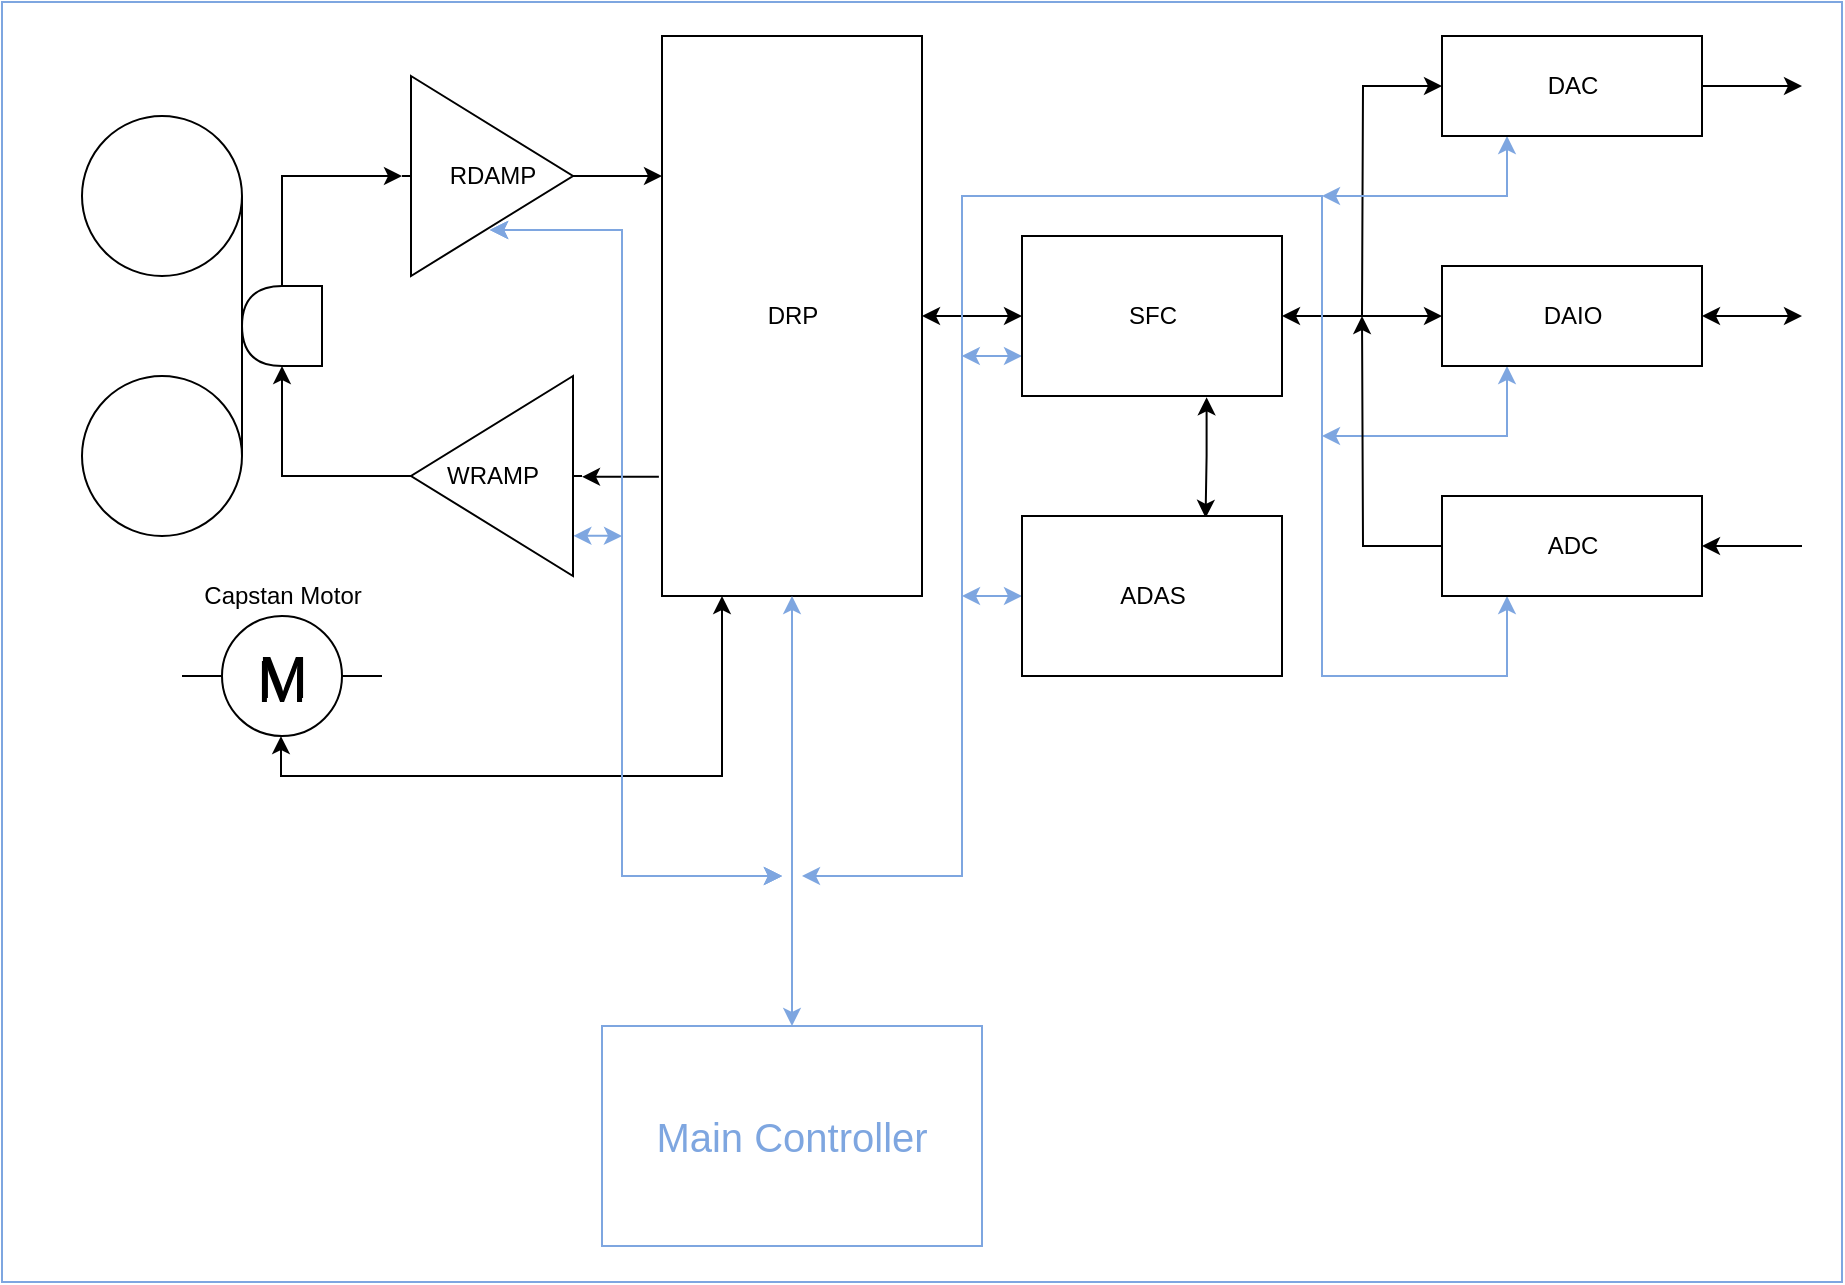 <mxfile version="10.7.7" type="device"><diagram id="CBPz1LloR7w-iBhBXavJ" name="Page-1"><mxGraphModel dx="1633" dy="853" grid="1" gridSize="10" guides="1" tooltips="1" connect="1" arrows="1" fold="1" page="1" pageScale="1" pageWidth="1600" pageHeight="900" math="0" shadow="0"><root><mxCell id="0"/><mxCell id="1" parent="0"/><mxCell id="yKf8ApzUz11B8quK3NG0-1" value="" style="rounded=0;whiteSpace=wrap;html=1;strokeColor=#7EA6E0;fontColor=#000000;" vertex="1" parent="1"><mxGeometry x="340" y="130" width="920" height="640" as="geometry"/></mxCell><mxCell id="5pKMJaGkMpGWBWgGmjNm-1" value="" style="shape=tapeData;whiteSpace=wrap;html=1;perimeter=ellipsePerimeter;rotation=-90;" parent="1" vertex="1"><mxGeometry x="380" y="317" width="80" height="80" as="geometry"/></mxCell><mxCell id="5pKMJaGkMpGWBWgGmjNm-2" value="" style="shape=tapeData;whiteSpace=wrap;html=1;perimeter=ellipsePerimeter;rotation=90;flipV=1;" parent="1" vertex="1"><mxGeometry x="380" y="187" width="80" height="80" as="geometry"/></mxCell><mxCell id="5pKMJaGkMpGWBWgGmjNm-3" value="" style="endArrow=none;html=1;" parent="1" edge="1"><mxGeometry width="50" height="50" relative="1" as="geometry"><mxPoint x="460" y="317" as="sourcePoint"/><mxPoint x="460" y="267" as="targetPoint"/></mxGeometry></mxCell><mxCell id="5pKMJaGkMpGWBWgGmjNm-8" style="edgeStyle=orthogonalEdgeStyle;rounded=0;orthogonalLoop=1;jettySize=auto;html=1;exitX=0.5;exitY=1;exitDx=0;exitDy=0;entryX=0;entryY=0.5;entryDx=0;entryDy=0;entryPerimeter=0;" parent="1" source="5pKMJaGkMpGWBWgGmjNm-4" target="5pKMJaGkMpGWBWgGmjNm-5" edge="1"><mxGeometry relative="1" as="geometry"/></mxCell><mxCell id="5pKMJaGkMpGWBWgGmjNm-4" value="" style="shape=delay;whiteSpace=wrap;html=1;rotation=180;" parent="1" vertex="1"><mxGeometry x="460" y="272" width="40" height="40" as="geometry"/></mxCell><mxCell id="5pKMJaGkMpGWBWgGmjNm-12" style="edgeStyle=orthogonalEdgeStyle;rounded=0;orthogonalLoop=1;jettySize=auto;html=1;exitX=1;exitY=0.5;exitDx=0;exitDy=0;exitPerimeter=0;entryX=0;entryY=0.25;entryDx=0;entryDy=0;" parent="1" source="5pKMJaGkMpGWBWgGmjNm-5" target="5pKMJaGkMpGWBWgGmjNm-11" edge="1"><mxGeometry relative="1" as="geometry"/></mxCell><mxCell id="5pKMJaGkMpGWBWgGmjNm-58" style="edgeStyle=orthogonalEdgeStyle;rounded=0;orthogonalLoop=1;jettySize=auto;html=1;startArrow=classic;startFill=1;endArrow=classic;endFill=1;strokeColor=#7EA6E0;fontColor=#7EA6E0;exitX=0.489;exitY=0.77;exitDx=0;exitDy=0;exitPerimeter=0;" parent="1" source="5pKMJaGkMpGWBWgGmjNm-5" edge="1"><mxGeometry relative="1" as="geometry"><mxPoint x="730" y="567" as="targetPoint"/><mxPoint x="585" y="257" as="sourcePoint"/><Array as="points"><mxPoint x="650" y="244"/><mxPoint x="650" y="567"/></Array></mxGeometry></mxCell><mxCell id="5pKMJaGkMpGWBWgGmjNm-5" value="RDAMP" style="verticalLabelPosition=middle;shadow=0;dashed=0;align=center;fillColor=#ffffff;html=1;verticalAlign=middle;strokeWidth=1;shape=mxgraph.electrical.abstract.amplifier;labelPosition=center;" parent="1" vertex="1"><mxGeometry x="540" y="167" width="90" height="100" as="geometry"/></mxCell><mxCell id="5pKMJaGkMpGWBWgGmjNm-9" style="edgeStyle=orthogonalEdgeStyle;rounded=0;orthogonalLoop=1;jettySize=auto;html=1;exitX=1;exitY=0.5;exitDx=0;exitDy=0;exitPerimeter=0;entryX=0.5;entryY=0;entryDx=0;entryDy=0;" parent="1" source="5pKMJaGkMpGWBWgGmjNm-6" target="5pKMJaGkMpGWBWgGmjNm-4" edge="1"><mxGeometry relative="1" as="geometry"/></mxCell><mxCell id="5pKMJaGkMpGWBWgGmjNm-59" style="edgeStyle=orthogonalEdgeStyle;rounded=0;orthogonalLoop=1;jettySize=auto;html=1;startArrow=classic;startFill=1;endArrow=classic;endFill=1;strokeColor=#7EA6E0;fontColor=#7EA6E0;exitX=0.048;exitY=0.799;exitDx=0;exitDy=0;exitPerimeter=0;" parent="1" source="5pKMJaGkMpGWBWgGmjNm-6" edge="1"><mxGeometry relative="1" as="geometry"><mxPoint x="650" y="397" as="targetPoint"/><Array as="points"><mxPoint x="640" y="397"/></Array></mxGeometry></mxCell><mxCell id="5pKMJaGkMpGWBWgGmjNm-6" value="WRAMP&lt;br&gt;" style="verticalLabelPosition=middle;shadow=0;dashed=0;align=center;fillColor=#ffffff;html=1;verticalAlign=middle;strokeWidth=1;shape=mxgraph.electrical.abstract.amplifier;flipH=1;labelPosition=center;" parent="1" vertex="1"><mxGeometry x="540" y="317" width="90" height="100" as="geometry"/></mxCell><mxCell id="5pKMJaGkMpGWBWgGmjNm-14" style="edgeStyle=orthogonalEdgeStyle;rounded=0;orthogonalLoop=1;jettySize=auto;html=1;entryX=0;entryY=0.5;entryDx=0;entryDy=0;entryPerimeter=0;exitX=-0.012;exitY=0.787;exitDx=0;exitDy=0;exitPerimeter=0;" parent="1" source="5pKMJaGkMpGWBWgGmjNm-11" target="5pKMJaGkMpGWBWgGmjNm-6" edge="1"><mxGeometry relative="1" as="geometry"/></mxCell><mxCell id="5pKMJaGkMpGWBWgGmjNm-36" style="edgeStyle=orthogonalEdgeStyle;rounded=0;orthogonalLoop=1;jettySize=auto;html=1;startArrow=classic;startFill=1;" parent="1" source="5pKMJaGkMpGWBWgGmjNm-11" target="5pKMJaGkMpGWBWgGmjNm-15" edge="1"><mxGeometry relative="1" as="geometry"/></mxCell><mxCell id="5pKMJaGkMpGWBWgGmjNm-45" style="edgeStyle=orthogonalEdgeStyle;rounded=0;orthogonalLoop=1;jettySize=auto;html=1;startArrow=classic;startFill=1;endArrow=classic;endFill=1;entryX=0.495;entryY=1.001;entryDx=0;entryDy=0;entryPerimeter=0;" parent="1" source="5pKMJaGkMpGWBWgGmjNm-11" target="5pKMJaGkMpGWBWgGmjNm-46" edge="1"><mxGeometry relative="1" as="geometry"><mxPoint x="460" y="507" as="targetPoint"/><Array as="points"><mxPoint x="700" y="517"/><mxPoint x="479" y="517"/></Array></mxGeometry></mxCell><mxCell id="5pKMJaGkMpGWBWgGmjNm-11" value="DRP&lt;br&gt;" style="verticalLabelPosition=middle;shadow=0;dashed=0;align=center;fillColor=#ffffff;html=1;verticalAlign=middle;strokeWidth=1;shape=rect;labelPosition=center;" parent="1" vertex="1"><mxGeometry x="670" y="147" width="130" height="280" as="geometry"/></mxCell><mxCell id="5pKMJaGkMpGWBWgGmjNm-18" style="edgeStyle=orthogonalEdgeStyle;rounded=0;orthogonalLoop=1;jettySize=auto;html=1;exitX=0.71;exitY=1.008;exitDx=0;exitDy=0;entryX=0.706;entryY=0.012;entryDx=0;entryDy=0;startArrow=classic;startFill=1;entryPerimeter=0;exitPerimeter=0;" parent="1" source="5pKMJaGkMpGWBWgGmjNm-15" target="5pKMJaGkMpGWBWgGmjNm-16" edge="1"><mxGeometry relative="1" as="geometry"><Array as="points"><mxPoint x="942" y="357"/></Array></mxGeometry></mxCell><mxCell id="5pKMJaGkMpGWBWgGmjNm-37" style="edgeStyle=orthogonalEdgeStyle;rounded=0;orthogonalLoop=1;jettySize=auto;html=1;entryX=0;entryY=0.5;entryDx=0;entryDy=0;startArrow=classic;startFill=1;" parent="1" source="5pKMJaGkMpGWBWgGmjNm-15" target="5pKMJaGkMpGWBWgGmjNm-27" edge="1"><mxGeometry relative="1" as="geometry"/></mxCell><mxCell id="5pKMJaGkMpGWBWgGmjNm-61" style="edgeStyle=orthogonalEdgeStyle;rounded=0;orthogonalLoop=1;jettySize=auto;html=1;startArrow=classic;startFill=1;endArrow=classic;endFill=1;strokeColor=#7EA6E0;fontColor=#7EA6E0;exitX=0.25;exitY=1;exitDx=0;exitDy=0;" parent="1" source="5pKMJaGkMpGWBWgGmjNm-28" edge="1"><mxGeometry relative="1" as="geometry"><mxPoint x="740" y="567" as="targetPoint"/><mxPoint x="880" y="337" as="sourcePoint"/><Array as="points"><mxPoint x="1092" y="467"/><mxPoint x="1000" y="467"/><mxPoint x="1000" y="227"/><mxPoint x="820" y="227"/><mxPoint x="820" y="567"/></Array></mxGeometry></mxCell><mxCell id="5pKMJaGkMpGWBWgGmjNm-63" style="edgeStyle=orthogonalEdgeStyle;rounded=0;orthogonalLoop=1;jettySize=auto;html=1;exitX=0;exitY=0.75;exitDx=0;exitDy=0;startArrow=classic;startFill=1;endArrow=classic;endFill=1;strokeColor=#7EA6E0;fontColor=#7EA6E0;" parent="1" source="5pKMJaGkMpGWBWgGmjNm-15" edge="1"><mxGeometry relative="1" as="geometry"><mxPoint x="819.897" y="307" as="targetPoint"/></mxGeometry></mxCell><mxCell id="5pKMJaGkMpGWBWgGmjNm-15" value="SFC" style="verticalLabelPosition=middle;shadow=0;dashed=0;align=center;fillColor=#ffffff;html=1;verticalAlign=middle;strokeWidth=1;shape=rect;labelPosition=center;" parent="1" vertex="1"><mxGeometry x="850" y="247" width="130" height="80" as="geometry"/></mxCell><mxCell id="5pKMJaGkMpGWBWgGmjNm-62" style="edgeStyle=orthogonalEdgeStyle;rounded=0;orthogonalLoop=1;jettySize=auto;html=1;startArrow=classic;startFill=1;endArrow=classic;endFill=1;strokeColor=#7EA6E0;fontColor=#7EA6E0;" parent="1" source="5pKMJaGkMpGWBWgGmjNm-16" edge="1"><mxGeometry relative="1" as="geometry"><mxPoint x="820" y="427" as="targetPoint"/></mxGeometry></mxCell><mxCell id="5pKMJaGkMpGWBWgGmjNm-16" value="ADAS" style="verticalLabelPosition=middle;shadow=0;dashed=0;align=center;fillColor=#ffffff;html=1;verticalAlign=middle;strokeWidth=1;shape=rect;labelPosition=center;" parent="1" vertex="1"><mxGeometry x="850" y="387" width="130" height="80" as="geometry"/></mxCell><mxCell id="5pKMJaGkMpGWBWgGmjNm-38" style="edgeStyle=orthogonalEdgeStyle;rounded=0;orthogonalLoop=1;jettySize=auto;html=1;startArrow=classic;startFill=1;endArrow=none;endFill=0;" parent="1" source="5pKMJaGkMpGWBWgGmjNm-26" edge="1"><mxGeometry relative="1" as="geometry"><mxPoint x="1020" y="287" as="targetPoint"/></mxGeometry></mxCell><mxCell id="5pKMJaGkMpGWBWgGmjNm-42" style="edgeStyle=orthogonalEdgeStyle;rounded=0;orthogonalLoop=1;jettySize=auto;html=1;startArrow=none;startFill=0;endArrow=classic;endFill=1;" parent="1" source="5pKMJaGkMpGWBWgGmjNm-26" edge="1"><mxGeometry relative="1" as="geometry"><mxPoint x="1240" y="172" as="targetPoint"/></mxGeometry></mxCell><mxCell id="5pKMJaGkMpGWBWgGmjNm-64" style="edgeStyle=orthogonalEdgeStyle;rounded=0;orthogonalLoop=1;jettySize=auto;html=1;exitX=0.25;exitY=1;exitDx=0;exitDy=0;startArrow=classic;startFill=1;endArrow=classic;endFill=1;strokeColor=#7EA6E0;fontColor=#7EA6E0;" parent="1" source="5pKMJaGkMpGWBWgGmjNm-26" edge="1"><mxGeometry relative="1" as="geometry"><mxPoint x="1000" y="227" as="targetPoint"/><Array as="points"><mxPoint x="1092" y="227"/></Array></mxGeometry></mxCell><mxCell id="5pKMJaGkMpGWBWgGmjNm-26" value="DAC" style="verticalLabelPosition=middle;shadow=0;dashed=0;align=center;fillColor=#ffffff;html=1;verticalAlign=middle;strokeWidth=1;shape=rect;labelPosition=center;" parent="1" vertex="1"><mxGeometry x="1060" y="147" width="130" height="50" as="geometry"/></mxCell><mxCell id="5pKMJaGkMpGWBWgGmjNm-44" style="edgeStyle=orthogonalEdgeStyle;rounded=0;orthogonalLoop=1;jettySize=auto;html=1;startArrow=classic;startFill=1;endArrow=classic;endFill=1;" parent="1" source="5pKMJaGkMpGWBWgGmjNm-27" edge="1"><mxGeometry relative="1" as="geometry"><mxPoint x="1240" y="287" as="targetPoint"/></mxGeometry></mxCell><mxCell id="5pKMJaGkMpGWBWgGmjNm-65" style="edgeStyle=orthogonalEdgeStyle;rounded=0;orthogonalLoop=1;jettySize=auto;html=1;exitX=0.25;exitY=1;exitDx=0;exitDy=0;startArrow=classic;startFill=1;endArrow=classic;endFill=1;strokeColor=#7EA6E0;fontColor=#7EA6E0;" parent="1" source="5pKMJaGkMpGWBWgGmjNm-27" edge="1"><mxGeometry relative="1" as="geometry"><mxPoint x="1000.0" y="347" as="targetPoint"/><Array as="points"><mxPoint x="1092" y="347"/></Array></mxGeometry></mxCell><mxCell id="5pKMJaGkMpGWBWgGmjNm-27" value="DAIO" style="verticalLabelPosition=middle;shadow=0;dashed=0;align=center;fillColor=#ffffff;html=1;verticalAlign=middle;strokeWidth=1;shape=rect;labelPosition=center;" parent="1" vertex="1"><mxGeometry x="1060" y="262" width="130" height="50" as="geometry"/></mxCell><mxCell id="5pKMJaGkMpGWBWgGmjNm-39" style="edgeStyle=orthogonalEdgeStyle;rounded=0;orthogonalLoop=1;jettySize=auto;html=1;startArrow=none;startFill=0;endArrow=classic;endFill=1;" parent="1" source="5pKMJaGkMpGWBWgGmjNm-28" edge="1"><mxGeometry relative="1" as="geometry"><mxPoint x="1020" y="287" as="targetPoint"/></mxGeometry></mxCell><mxCell id="5pKMJaGkMpGWBWgGmjNm-43" style="edgeStyle=orthogonalEdgeStyle;rounded=0;orthogonalLoop=1;jettySize=auto;html=1;startArrow=classic;startFill=1;endArrow=none;endFill=0;" parent="1" source="5pKMJaGkMpGWBWgGmjNm-28" edge="1"><mxGeometry relative="1" as="geometry"><mxPoint x="1240" y="402" as="targetPoint"/></mxGeometry></mxCell><mxCell id="5pKMJaGkMpGWBWgGmjNm-28" value="ADC&lt;br&gt;" style="verticalLabelPosition=middle;shadow=0;dashed=0;align=center;fillColor=#ffffff;html=1;verticalAlign=middle;strokeWidth=1;shape=rect;labelPosition=center;" parent="1" vertex="1"><mxGeometry x="1060" y="377" width="130" height="50" as="geometry"/></mxCell><mxCell id="5pKMJaGkMpGWBWgGmjNm-46" value="M" style="shape=mxgraph.electrical.electro-mechanical.motor_1;html=1;shadow=0;dashed=0;fillColor=#ffffff;align=center;fontSize=30;strokeColor=#000000;strokeWidth=1;" parent="1" vertex="1"><mxGeometry x="430" y="437" width="100" height="60" as="geometry"/></mxCell><mxCell id="5pKMJaGkMpGWBWgGmjNm-60" style="edgeStyle=orthogonalEdgeStyle;rounded=0;orthogonalLoop=1;jettySize=auto;html=1;entryX=0.5;entryY=1;entryDx=0;entryDy=0;startArrow=classic;startFill=1;endArrow=classic;endFill=1;strokeColor=#7EA6E0;fontColor=#7EA6E0;exitX=0.5;exitY=0;exitDx=0;exitDy=0;" parent="1" source="5pKMJaGkMpGWBWgGmjNm-51" target="5pKMJaGkMpGWBWgGmjNm-11" edge="1"><mxGeometry relative="1" as="geometry"><Array as="points"><mxPoint x="735" y="487"/><mxPoint x="735" y="487"/></Array></mxGeometry></mxCell><mxCell id="5pKMJaGkMpGWBWgGmjNm-51" value="&lt;font style=&quot;font-size: 20px&quot;&gt;Main Controller&lt;/font&gt;" style="rounded=0;whiteSpace=wrap;html=1;strokeColor=#7EA6E0;fontColor=#7EA6E0;" parent="1" vertex="1"><mxGeometry x="640" y="642" width="190" height="110" as="geometry"/></mxCell><mxCell id="5pKMJaGkMpGWBWgGmjNm-67" style="edgeStyle=orthogonalEdgeStyle;rounded=0;orthogonalLoop=1;jettySize=auto;html=1;startArrow=classic;startFill=1;endArrow=classic;endFill=1;strokeColor=#7EA6E0;fontColor=#7EA6E0;exitX=0.489;exitY=0.77;exitDx=0;exitDy=0;exitPerimeter=0;" parent="1" source="5pKMJaGkMpGWBWgGmjNm-5" edge="1"><mxGeometry relative="1" as="geometry"><mxPoint x="730" y="567" as="targetPoint"/><mxPoint x="584" y="244.056" as="sourcePoint"/><Array as="points"><mxPoint x="650" y="244"/><mxPoint x="650" y="567"/></Array></mxGeometry></mxCell><mxCell id="5pKMJaGkMpGWBWgGmjNm-68" style="edgeStyle=orthogonalEdgeStyle;rounded=0;orthogonalLoop=1;jettySize=auto;html=1;startArrow=classic;startFill=1;endArrow=classic;endFill=1;strokeColor=#7EA6E0;fontColor=#7EA6E0;exitX=0.489;exitY=0.77;exitDx=0;exitDy=0;exitPerimeter=0;" parent="1" source="5pKMJaGkMpGWBWgGmjNm-5" edge="1"><mxGeometry relative="1" as="geometry"><mxPoint x="730" y="567" as="targetPoint"/><mxPoint x="584" y="244.056" as="sourcePoint"/><Array as="points"><mxPoint x="650" y="244"/><mxPoint x="650" y="567"/></Array></mxGeometry></mxCell><mxCell id="5pKMJaGkMpGWBWgGmjNm-69" value="Capstan Motor&lt;br&gt;" style="text;html=1;resizable=0;autosize=1;align=center;verticalAlign=middle;points=[];fillColor=none;strokeColor=none;rounded=0;fontColor=#000000;" parent="1" vertex="1"><mxGeometry x="435" y="417" width="90" height="20" as="geometry"/></mxCell></root></mxGraphModel></diagram></mxfile>
